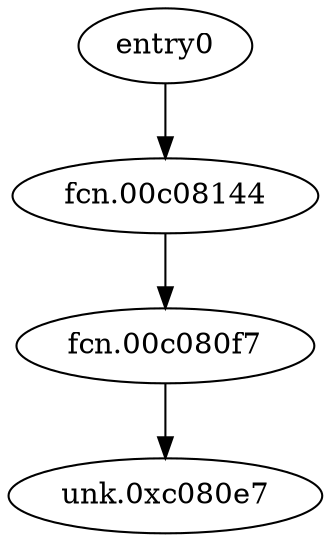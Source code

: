 digraph code {
  "0x00c07ed8" [label="entry0"];
  "0x00c07ed8" -> "0x00c08144";
  "0x00c08144" [label="fcn.00c08144"];
  "0x00c08144" [label="fcn.00c08144"];
  "0x00c08144" -> "0x00c080f7";
  "0x00c080f7" [label="fcn.00c080f7"];
  "0x00c080f7" [label="fcn.00c080f7"];
  "0x00c080f7" -> "0x00c080e7";
  "0x00c080e7" [label="unk.0xc080e7"];
}